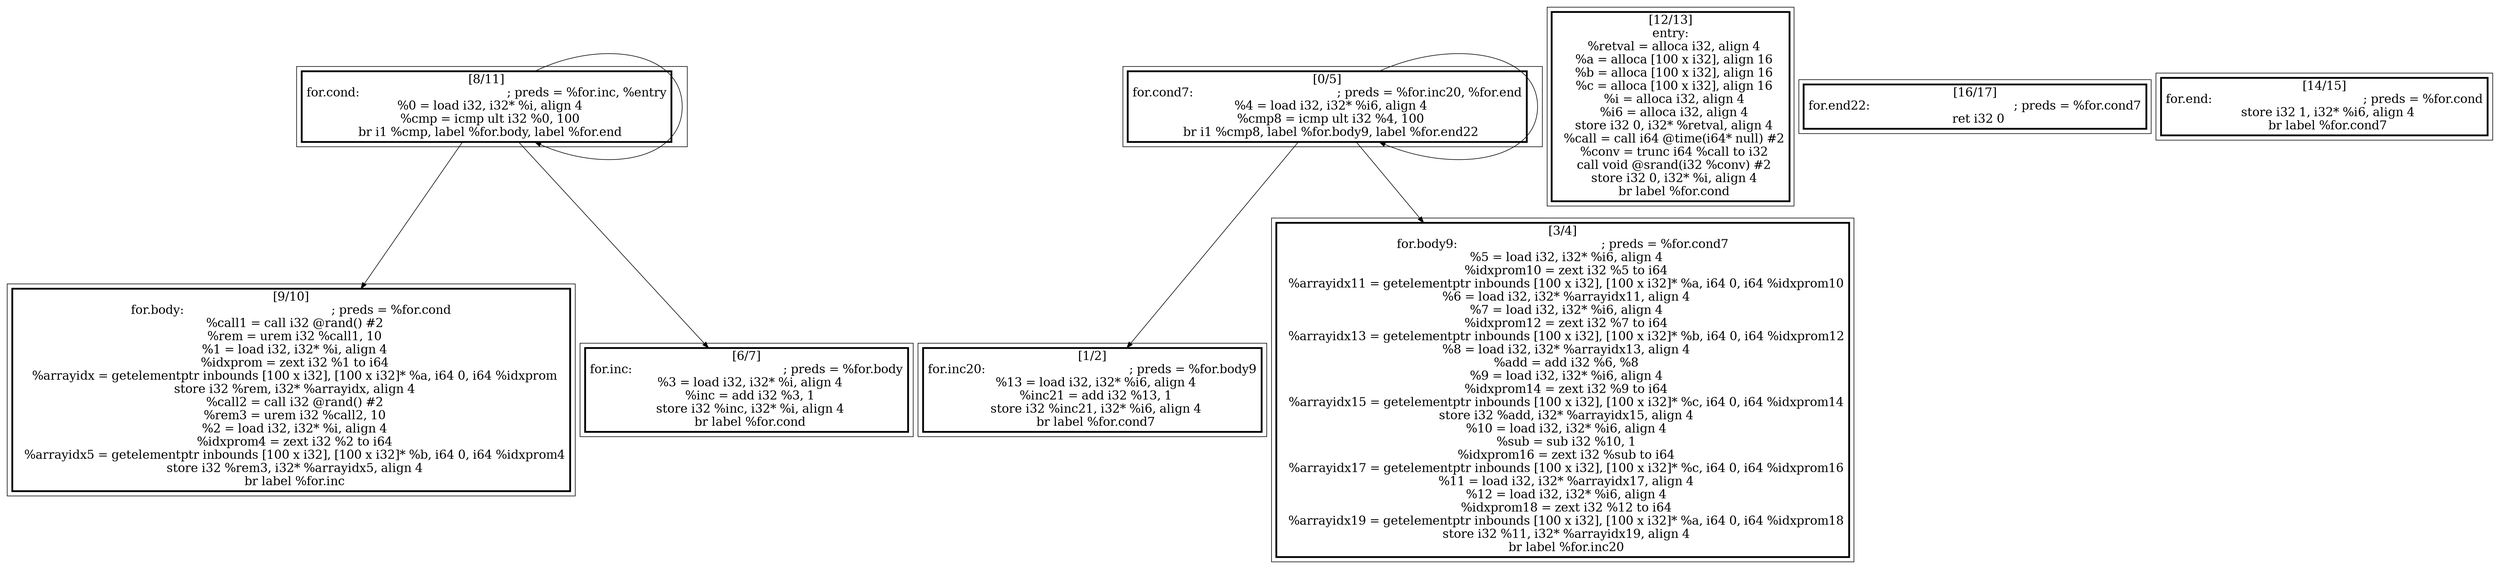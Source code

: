 
digraph G {



node44->node44 [ ]
node37->node37 [ ]
node44->node40 [ ]
node44->node42 [ ]
node37->node39 [ ]
node37->node36 [ ]


subgraph cluster8 {


node44 [penwidth=3.0,fontsize=20,shape=rectangle,label="[8/11]
for.cond:                                         ; preds = %for.inc, %entry
  %0 = load i32, i32* %i, align 4
  %cmp = icmp ult i32 %0, 100
  br i1 %cmp, label %for.body, label %for.end
" ]



}

subgraph cluster7 {


node43 [penwidth=3.0,fontsize=20,shape=rectangle,label="[12/13]
entry:
  %retval = alloca i32, align 4
  %a = alloca [100 x i32], align 16
  %b = alloca [100 x i32], align 16
  %c = alloca [100 x i32], align 16
  %i = alloca i32, align 4
  %i6 = alloca i32, align 4
  store i32 0, i32* %retval, align 4
  %call = call i64 @time(i64* null) #2
  %conv = trunc i64 %call to i32
  call void @srand(i32 %conv) #2
  store i32 0, i32* %i, align 4
  br label %for.cond
" ]



}

subgraph cluster6 {


node42 [penwidth=3.0,fontsize=20,shape=rectangle,label="[6/7]
for.inc:                                          ; preds = %for.body
  %3 = load i32, i32* %i, align 4
  %inc = add i32 %3, 1
  store i32 %inc, i32* %i, align 4
  br label %for.cond
" ]



}

subgraph cluster0 {


node36 [penwidth=3.0,fontsize=20,shape=rectangle,label="[3/4]
for.body9:                                        ; preds = %for.cond7
  %5 = load i32, i32* %i6, align 4
  %idxprom10 = zext i32 %5 to i64
  %arrayidx11 = getelementptr inbounds [100 x i32], [100 x i32]* %a, i64 0, i64 %idxprom10
  %6 = load i32, i32* %arrayidx11, align 4
  %7 = load i32, i32* %i6, align 4
  %idxprom12 = zext i32 %7 to i64
  %arrayidx13 = getelementptr inbounds [100 x i32], [100 x i32]* %b, i64 0, i64 %idxprom12
  %8 = load i32, i32* %arrayidx13, align 4
  %add = add i32 %6, %8
  %9 = load i32, i32* %i6, align 4
  %idxprom14 = zext i32 %9 to i64
  %arrayidx15 = getelementptr inbounds [100 x i32], [100 x i32]* %c, i64 0, i64 %idxprom14
  store i32 %add, i32* %arrayidx15, align 4
  %10 = load i32, i32* %i6, align 4
  %sub = sub i32 %10, 1
  %idxprom16 = zext i32 %sub to i64
  %arrayidx17 = getelementptr inbounds [100 x i32], [100 x i32]* %c, i64 0, i64 %idxprom16
  %11 = load i32, i32* %arrayidx17, align 4
  %12 = load i32, i32* %i6, align 4
  %idxprom18 = zext i32 %12 to i64
  %arrayidx19 = getelementptr inbounds [100 x i32], [100 x i32]* %a, i64 0, i64 %idxprom18
  store i32 %11, i32* %arrayidx19, align 4
  br label %for.inc20
" ]



}

subgraph cluster5 {


node41 [penwidth=3.0,fontsize=20,shape=rectangle,label="[16/17]
for.end22:                                        ; preds = %for.cond7
  ret i32 0
" ]



}

subgraph cluster1 {


node37 [penwidth=3.0,fontsize=20,shape=rectangle,label="[0/5]
for.cond7:                                        ; preds = %for.inc20, %for.end
  %4 = load i32, i32* %i6, align 4
  %cmp8 = icmp ult i32 %4, 100
  br i1 %cmp8, label %for.body9, label %for.end22
" ]



}

subgraph cluster2 {


node38 [penwidth=3.0,fontsize=20,shape=rectangle,label="[14/15]
for.end:                                          ; preds = %for.cond
  store i32 1, i32* %i6, align 4
  br label %for.cond7
" ]



}

subgraph cluster3 {


node39 [penwidth=3.0,fontsize=20,shape=rectangle,label="[1/2]
for.inc20:                                        ; preds = %for.body9
  %13 = load i32, i32* %i6, align 4
  %inc21 = add i32 %13, 1
  store i32 %inc21, i32* %i6, align 4
  br label %for.cond7
" ]



}

subgraph cluster4 {


node40 [penwidth=3.0,fontsize=20,shape=rectangle,label="[9/10]
for.body:                                         ; preds = %for.cond
  %call1 = call i32 @rand() #2
  %rem = urem i32 %call1, 10
  %1 = load i32, i32* %i, align 4
  %idxprom = zext i32 %1 to i64
  %arrayidx = getelementptr inbounds [100 x i32], [100 x i32]* %a, i64 0, i64 %idxprom
  store i32 %rem, i32* %arrayidx, align 4
  %call2 = call i32 @rand() #2
  %rem3 = urem i32 %call2, 10
  %2 = load i32, i32* %i, align 4
  %idxprom4 = zext i32 %2 to i64
  %arrayidx5 = getelementptr inbounds [100 x i32], [100 x i32]* %b, i64 0, i64 %idxprom4
  store i32 %rem3, i32* %arrayidx5, align 4
  br label %for.inc
" ]



}

}
